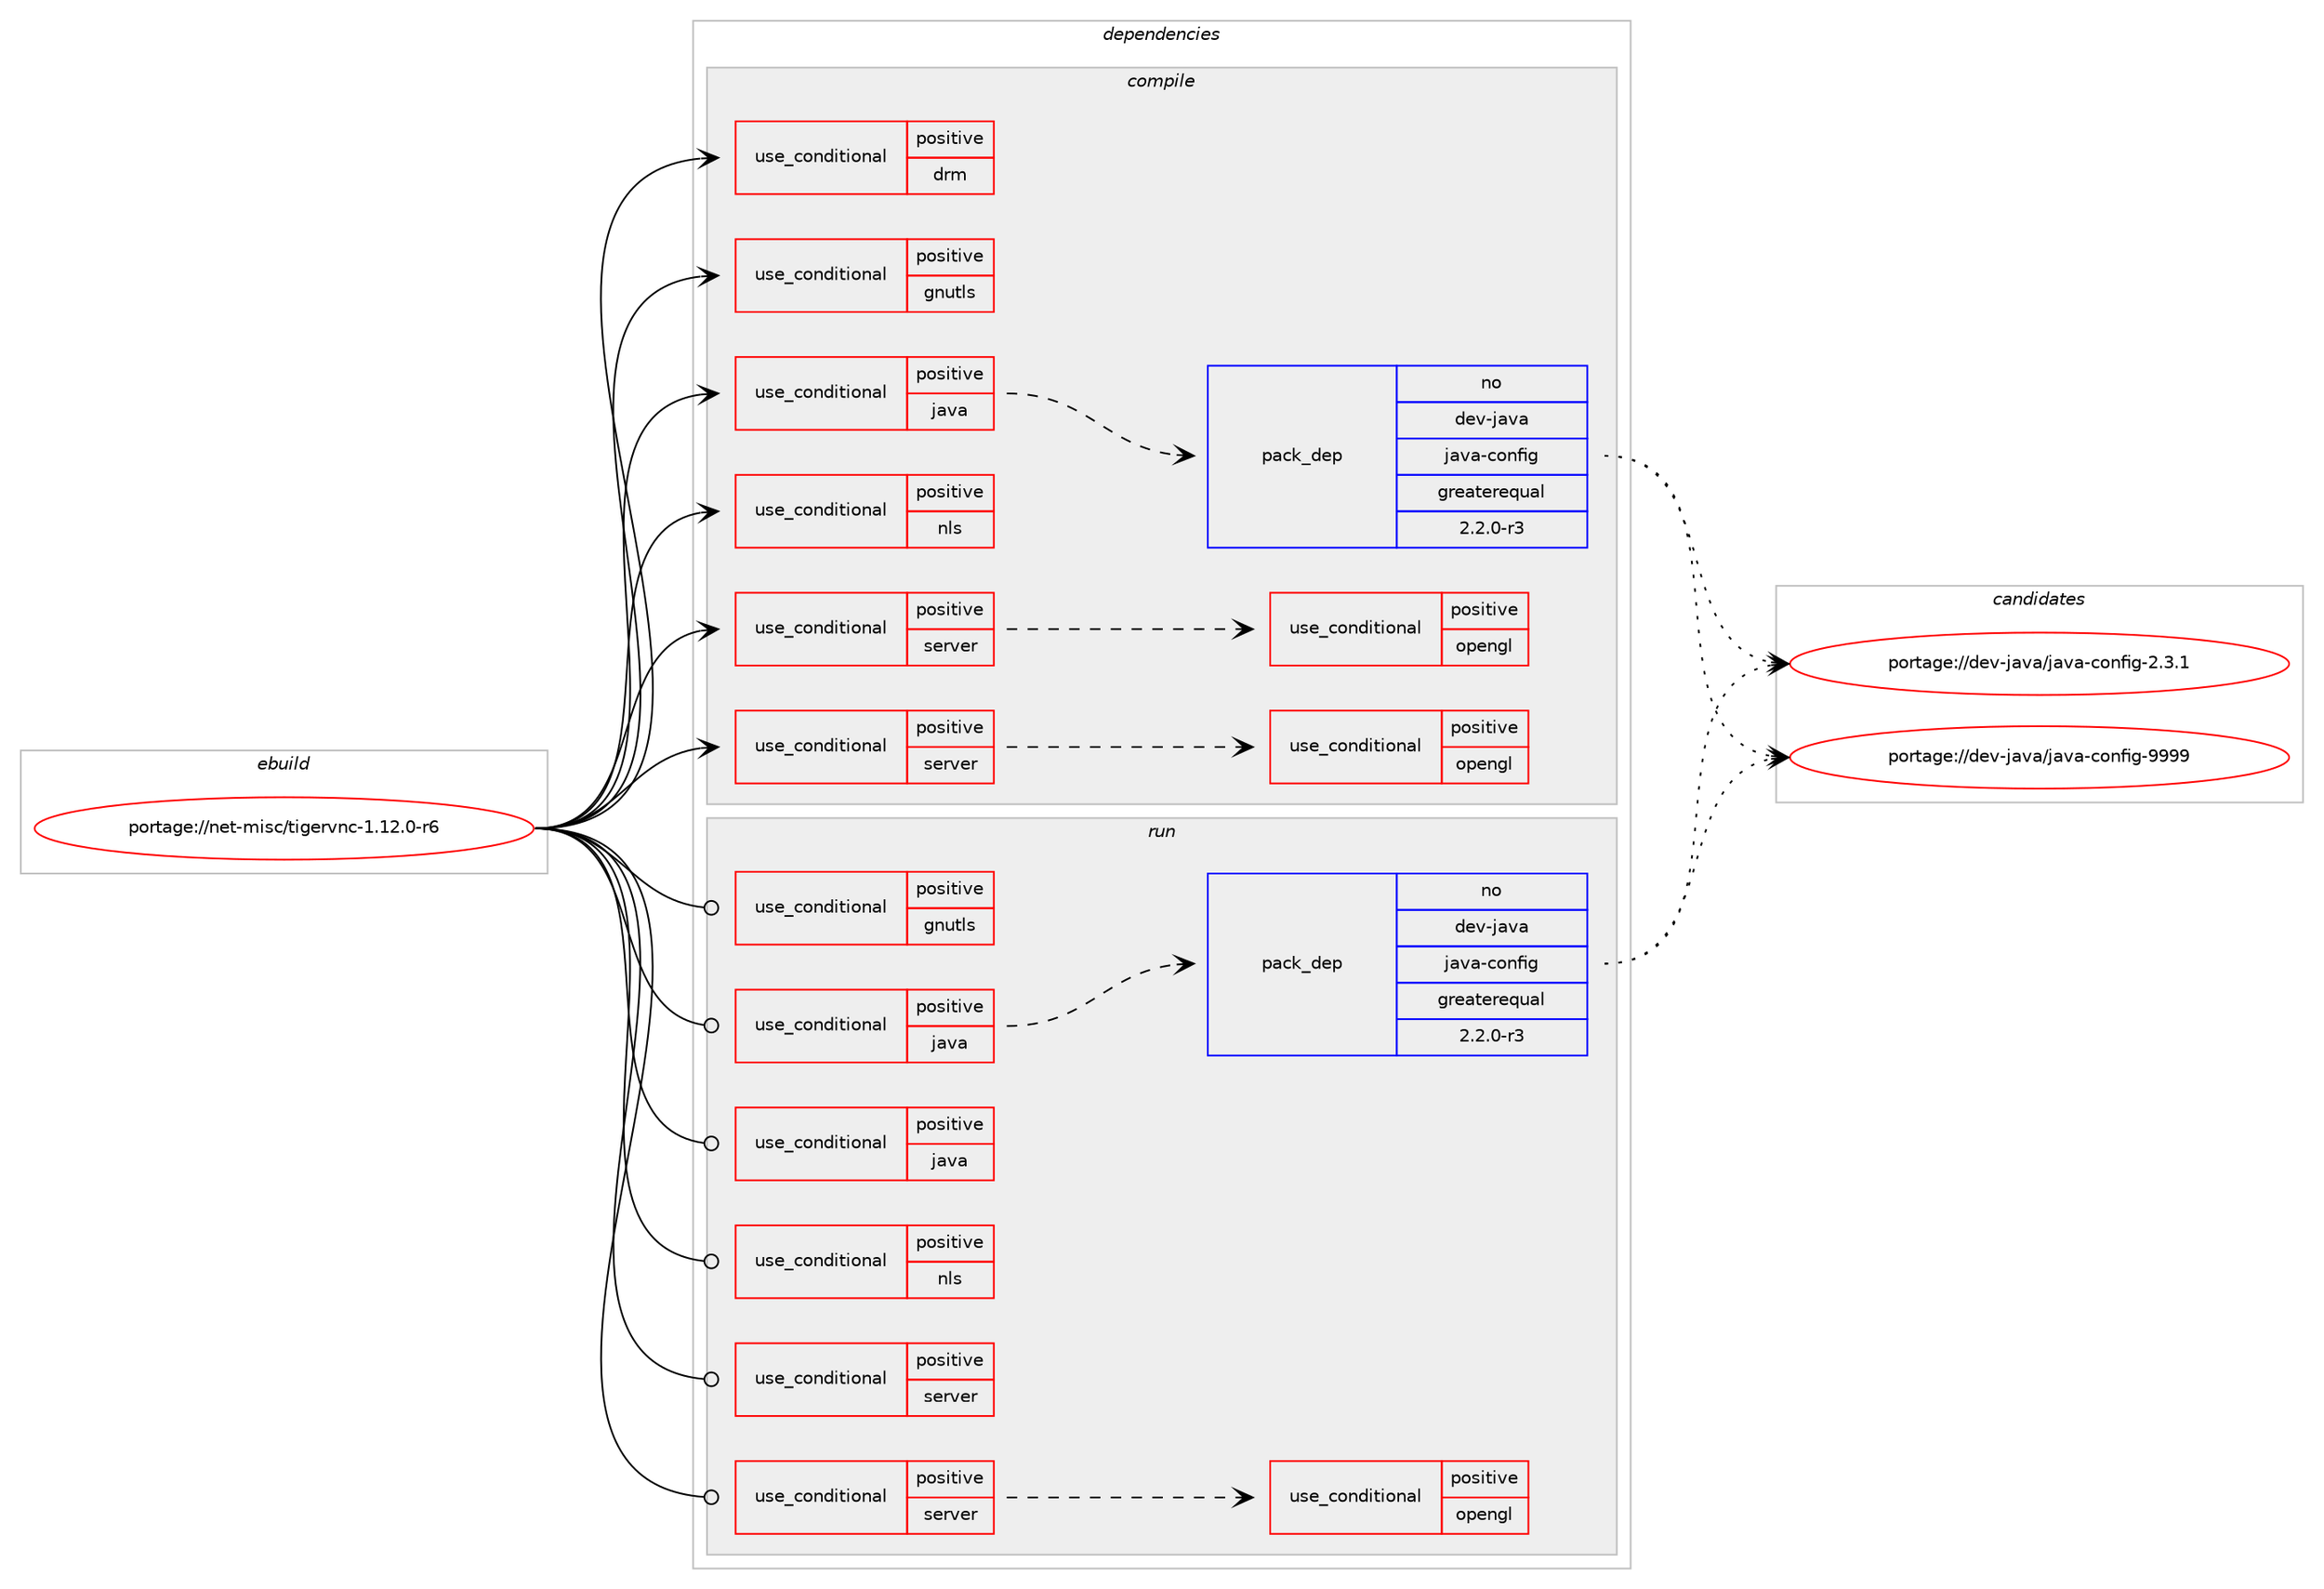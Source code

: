 digraph prolog {

# *************
# Graph options
# *************

newrank=true;
concentrate=true;
compound=true;
graph [rankdir=LR,fontname=Helvetica,fontsize=10,ranksep=1.5];#, ranksep=2.5, nodesep=0.2];
edge  [arrowhead=vee];
node  [fontname=Helvetica,fontsize=10];

# **********
# The ebuild
# **********

subgraph cluster_leftcol {
color=gray;
label=<<i>ebuild</i>>;
id [label="portage://net-misc/tigervnc-1.12.0-r6", color=red, width=4, href="../net-misc/tigervnc-1.12.0-r6.svg"];
}

# ****************
# The dependencies
# ****************

subgraph cluster_midcol {
color=gray;
label=<<i>dependencies</i>>;
subgraph cluster_compile {
fillcolor="#eeeeee";
style=filled;
label=<<i>compile</i>>;
subgraph cond1325 {
dependency1801 [label=<<TABLE BORDER="0" CELLBORDER="1" CELLSPACING="0" CELLPADDING="4"><TR><TD ROWSPAN="3" CELLPADDING="10">use_conditional</TD></TR><TR><TD>positive</TD></TR><TR><TD>drm</TD></TR></TABLE>>, shape=none, color=red];
# *** BEGIN UNKNOWN DEPENDENCY TYPE (TODO) ***
# dependency1801 -> package_dependency(portage://net-misc/tigervnc-1.12.0-r6,install,no,x11-libs,libdrm,none,[,,],[],[])
# *** END UNKNOWN DEPENDENCY TYPE (TODO) ***

}
id:e -> dependency1801:w [weight=20,style="solid",arrowhead="vee"];
subgraph cond1326 {
dependency1802 [label=<<TABLE BORDER="0" CELLBORDER="1" CELLSPACING="0" CELLPADDING="4"><TR><TD ROWSPAN="3" CELLPADDING="10">use_conditional</TD></TR><TR><TD>positive</TD></TR><TR><TD>gnutls</TD></TR></TABLE>>, shape=none, color=red];
# *** BEGIN UNKNOWN DEPENDENCY TYPE (TODO) ***
# dependency1802 -> package_dependency(portage://net-misc/tigervnc-1.12.0-r6,install,no,net-libs,gnutls,none,[,,],any_same_slot,[])
# *** END UNKNOWN DEPENDENCY TYPE (TODO) ***

}
id:e -> dependency1802:w [weight=20,style="solid",arrowhead="vee"];
subgraph cond1327 {
dependency1803 [label=<<TABLE BORDER="0" CELLBORDER="1" CELLSPACING="0" CELLPADDING="4"><TR><TD ROWSPAN="3" CELLPADDING="10">use_conditional</TD></TR><TR><TD>positive</TD></TR><TR><TD>java</TD></TR></TABLE>>, shape=none, color=red];
subgraph pack470 {
dependency1804 [label=<<TABLE BORDER="0" CELLBORDER="1" CELLSPACING="0" CELLPADDING="4" WIDTH="220"><TR><TD ROWSPAN="6" CELLPADDING="30">pack_dep</TD></TR><TR><TD WIDTH="110">no</TD></TR><TR><TD>dev-java</TD></TR><TR><TD>java-config</TD></TR><TR><TD>greaterequal</TD></TR><TR><TD>2.2.0-r3</TD></TR></TABLE>>, shape=none, color=blue];
}
dependency1803:e -> dependency1804:w [weight=20,style="dashed",arrowhead="vee"];
}
id:e -> dependency1803:w [weight=20,style="solid",arrowhead="vee"];
subgraph cond1328 {
dependency1805 [label=<<TABLE BORDER="0" CELLBORDER="1" CELLSPACING="0" CELLPADDING="4"><TR><TD ROWSPAN="3" CELLPADDING="10">use_conditional</TD></TR><TR><TD>positive</TD></TR><TR><TD>nls</TD></TR></TABLE>>, shape=none, color=red];
# *** BEGIN UNKNOWN DEPENDENCY TYPE (TODO) ***
# dependency1805 -> package_dependency(portage://net-misc/tigervnc-1.12.0-r6,install,no,virtual,libiconv,none,[,,],[],[])
# *** END UNKNOWN DEPENDENCY TYPE (TODO) ***

}
id:e -> dependency1805:w [weight=20,style="solid",arrowhead="vee"];
subgraph cond1329 {
dependency1806 [label=<<TABLE BORDER="0" CELLBORDER="1" CELLSPACING="0" CELLPADDING="4"><TR><TD ROWSPAN="3" CELLPADDING="10">use_conditional</TD></TR><TR><TD>positive</TD></TR><TR><TD>server</TD></TR></TABLE>>, shape=none, color=red];
# *** BEGIN UNKNOWN DEPENDENCY TYPE (TODO) ***
# dependency1806 -> package_dependency(portage://net-misc/tigervnc-1.12.0-r6,install,no,dev-libs,libbsd,none,[,,],[],[])
# *** END UNKNOWN DEPENDENCY TYPE (TODO) ***

# *** BEGIN UNKNOWN DEPENDENCY TYPE (TODO) ***
# dependency1806 -> package_dependency(portage://net-misc/tigervnc-1.12.0-r6,install,no,dev-libs,openssl,none,[,,],[slot(0),equal],[])
# *** END UNKNOWN DEPENDENCY TYPE (TODO) ***

# *** BEGIN UNKNOWN DEPENDENCY TYPE (TODO) ***
# dependency1806 -> package_dependency(portage://net-misc/tigervnc-1.12.0-r6,install,no,sys-libs,pam,none,[,,],[],[])
# *** END UNKNOWN DEPENDENCY TYPE (TODO) ***

# *** BEGIN UNKNOWN DEPENDENCY TYPE (TODO) ***
# dependency1806 -> package_dependency(portage://net-misc/tigervnc-1.12.0-r6,install,no,x11-libs,libXau,none,[,,],[],[])
# *** END UNKNOWN DEPENDENCY TYPE (TODO) ***

# *** BEGIN UNKNOWN DEPENDENCY TYPE (TODO) ***
# dependency1806 -> package_dependency(portage://net-misc/tigervnc-1.12.0-r6,install,no,x11-libs,libXdamage,none,[,,],[],[])
# *** END UNKNOWN DEPENDENCY TYPE (TODO) ***

# *** BEGIN UNKNOWN DEPENDENCY TYPE (TODO) ***
# dependency1806 -> package_dependency(portage://net-misc/tigervnc-1.12.0-r6,install,no,x11-libs,libXdmcp,none,[,,],[],[])
# *** END UNKNOWN DEPENDENCY TYPE (TODO) ***

# *** BEGIN UNKNOWN DEPENDENCY TYPE (TODO) ***
# dependency1806 -> package_dependency(portage://net-misc/tigervnc-1.12.0-r6,install,no,x11-libs,libXfixes,none,[,,],[],[])
# *** END UNKNOWN DEPENDENCY TYPE (TODO) ***

# *** BEGIN UNKNOWN DEPENDENCY TYPE (TODO) ***
# dependency1806 -> package_dependency(portage://net-misc/tigervnc-1.12.0-r6,install,no,x11-libs,libXfont2,none,[,,],[],[])
# *** END UNKNOWN DEPENDENCY TYPE (TODO) ***

# *** BEGIN UNKNOWN DEPENDENCY TYPE (TODO) ***
# dependency1806 -> package_dependency(portage://net-misc/tigervnc-1.12.0-r6,install,no,x11-libs,libXtst,none,[,,],[],[])
# *** END UNKNOWN DEPENDENCY TYPE (TODO) ***

# *** BEGIN UNKNOWN DEPENDENCY TYPE (TODO) ***
# dependency1806 -> package_dependency(portage://net-misc/tigervnc-1.12.0-r6,install,no,x11-libs,pixman,none,[,,],[],[])
# *** END UNKNOWN DEPENDENCY TYPE (TODO) ***

# *** BEGIN UNKNOWN DEPENDENCY TYPE (TODO) ***
# dependency1806 -> package_dependency(portage://net-misc/tigervnc-1.12.0-r6,install,no,x11-libs,xtrans,none,[,,],[],[])
# *** END UNKNOWN DEPENDENCY TYPE (TODO) ***

# *** BEGIN UNKNOWN DEPENDENCY TYPE (TODO) ***
# dependency1806 -> package_dependency(portage://net-misc/tigervnc-1.12.0-r6,install,no,x11-apps,xauth,none,[,,],[],[])
# *** END UNKNOWN DEPENDENCY TYPE (TODO) ***

# *** BEGIN UNKNOWN DEPENDENCY TYPE (TODO) ***
# dependency1806 -> package_dependency(portage://net-misc/tigervnc-1.12.0-r6,install,no,x11-apps,xinit,none,[,,],[],[])
# *** END UNKNOWN DEPENDENCY TYPE (TODO) ***

# *** BEGIN UNKNOWN DEPENDENCY TYPE (TODO) ***
# dependency1806 -> package_dependency(portage://net-misc/tigervnc-1.12.0-r6,install,no,x11-apps,xkbcomp,none,[,,],[],[])
# *** END UNKNOWN DEPENDENCY TYPE (TODO) ***

# *** BEGIN UNKNOWN DEPENDENCY TYPE (TODO) ***
# dependency1806 -> package_dependency(portage://net-misc/tigervnc-1.12.0-r6,install,no,x11-apps,xsetroot,none,[,,],[],[])
# *** END UNKNOWN DEPENDENCY TYPE (TODO) ***

# *** BEGIN UNKNOWN DEPENDENCY TYPE (TODO) ***
# dependency1806 -> package_dependency(portage://net-misc/tigervnc-1.12.0-r6,install,no,x11-misc,xkeyboard-config,none,[,,],[],[])
# *** END UNKNOWN DEPENDENCY TYPE (TODO) ***

subgraph cond1330 {
dependency1807 [label=<<TABLE BORDER="0" CELLBORDER="1" CELLSPACING="0" CELLPADDING="4"><TR><TD ROWSPAN="3" CELLPADDING="10">use_conditional</TD></TR><TR><TD>positive</TD></TR><TR><TD>opengl</TD></TR></TABLE>>, shape=none, color=red];
# *** BEGIN UNKNOWN DEPENDENCY TYPE (TODO) ***
# dependency1807 -> package_dependency(portage://net-misc/tigervnc-1.12.0-r6,install,no,media-libs,libglvnd,none,[,,],[],[use(enable(X),none)])
# *** END UNKNOWN DEPENDENCY TYPE (TODO) ***

}
dependency1806:e -> dependency1807:w [weight=20,style="dashed",arrowhead="vee"];
}
id:e -> dependency1806:w [weight=20,style="solid",arrowhead="vee"];
subgraph cond1331 {
dependency1808 [label=<<TABLE BORDER="0" CELLBORDER="1" CELLSPACING="0" CELLPADDING="4"><TR><TD ROWSPAN="3" CELLPADDING="10">use_conditional</TD></TR><TR><TD>positive</TD></TR><TR><TD>server</TD></TR></TABLE>>, shape=none, color=red];
# *** BEGIN UNKNOWN DEPENDENCY TYPE (TODO) ***
# dependency1808 -> package_dependency(portage://net-misc/tigervnc-1.12.0-r6,install,no,media-fonts,font-util,none,[,,],[],[])
# *** END UNKNOWN DEPENDENCY TYPE (TODO) ***

# *** BEGIN UNKNOWN DEPENDENCY TYPE (TODO) ***
# dependency1808 -> package_dependency(portage://net-misc/tigervnc-1.12.0-r6,install,no,x11-base,xorg-proto,none,[,,],[],[])
# *** END UNKNOWN DEPENDENCY TYPE (TODO) ***

# *** BEGIN UNKNOWN DEPENDENCY TYPE (TODO) ***
# dependency1808 -> package_dependency(portage://net-misc/tigervnc-1.12.0-r6,install,no,x11-libs,libxcvt,none,[,,],[],[])
# *** END UNKNOWN DEPENDENCY TYPE (TODO) ***

# *** BEGIN UNKNOWN DEPENDENCY TYPE (TODO) ***
# dependency1808 -> package_dependency(portage://net-misc/tigervnc-1.12.0-r6,install,no,x11-libs,libxkbfile,none,[,,],[],[])
# *** END UNKNOWN DEPENDENCY TYPE (TODO) ***

# *** BEGIN UNKNOWN DEPENDENCY TYPE (TODO) ***
# dependency1808 -> package_dependency(portage://net-misc/tigervnc-1.12.0-r6,install,no,x11-misc,util-macros,none,[,,],[],[])
# *** END UNKNOWN DEPENDENCY TYPE (TODO) ***

subgraph cond1332 {
dependency1809 [label=<<TABLE BORDER="0" CELLBORDER="1" CELLSPACING="0" CELLPADDING="4"><TR><TD ROWSPAN="3" CELLPADDING="10">use_conditional</TD></TR><TR><TD>positive</TD></TR><TR><TD>opengl</TD></TR></TABLE>>, shape=none, color=red];
# *** BEGIN UNKNOWN DEPENDENCY TYPE (TODO) ***
# dependency1809 -> package_dependency(portage://net-misc/tigervnc-1.12.0-r6,install,no,media-libs,mesa,none,[,,],[],[])
# *** END UNKNOWN DEPENDENCY TYPE (TODO) ***

}
dependency1808:e -> dependency1809:w [weight=20,style="dashed",arrowhead="vee"];
}
id:e -> dependency1808:w [weight=20,style="solid",arrowhead="vee"];
# *** BEGIN UNKNOWN DEPENDENCY TYPE (TODO) ***
# id -> package_dependency(portage://net-misc/tigervnc-1.12.0-r6,install,no,dev-util,desktop-file-utils,none,[,,],[],[])
# *** END UNKNOWN DEPENDENCY TYPE (TODO) ***

# *** BEGIN UNKNOWN DEPENDENCY TYPE (TODO) ***
# id -> package_dependency(portage://net-misc/tigervnc-1.12.0-r6,install,no,media-libs,libjpeg-turbo,none,[,,],any_same_slot,[])
# *** END UNKNOWN DEPENDENCY TYPE (TODO) ***

# *** BEGIN UNKNOWN DEPENDENCY TYPE (TODO) ***
# id -> package_dependency(portage://net-misc/tigervnc-1.12.0-r6,install,no,sys-libs,zlib,none,[,,],any_same_slot,[])
# *** END UNKNOWN DEPENDENCY TYPE (TODO) ***

# *** BEGIN UNKNOWN DEPENDENCY TYPE (TODO) ***
# id -> package_dependency(portage://net-misc/tigervnc-1.12.0-r6,install,no,x11-libs,fltk,none,[,,],[slot(1)],[])
# *** END UNKNOWN DEPENDENCY TYPE (TODO) ***

# *** BEGIN UNKNOWN DEPENDENCY TYPE (TODO) ***
# id -> package_dependency(portage://net-misc/tigervnc-1.12.0-r6,install,no,x11-libs,libX11,none,[,,],[],[])
# *** END UNKNOWN DEPENDENCY TYPE (TODO) ***

# *** BEGIN UNKNOWN DEPENDENCY TYPE (TODO) ***
# id -> package_dependency(portage://net-misc/tigervnc-1.12.0-r6,install,no,x11-libs,libXext,none,[,,],[],[])
# *** END UNKNOWN DEPENDENCY TYPE (TODO) ***

# *** BEGIN UNKNOWN DEPENDENCY TYPE (TODO) ***
# id -> package_dependency(portage://net-misc/tigervnc-1.12.0-r6,install,no,x11-libs,libXi,none,[,,],[],[])
# *** END UNKNOWN DEPENDENCY TYPE (TODO) ***

# *** BEGIN UNKNOWN DEPENDENCY TYPE (TODO) ***
# id -> package_dependency(portage://net-misc/tigervnc-1.12.0-r6,install,no,x11-libs,libXrandr,none,[,,],[],[])
# *** END UNKNOWN DEPENDENCY TYPE (TODO) ***

# *** BEGIN UNKNOWN DEPENDENCY TYPE (TODO) ***
# id -> package_dependency(portage://net-misc/tigervnc-1.12.0-r6,install,no,x11-libs,libXrender,none,[,,],[],[])
# *** END UNKNOWN DEPENDENCY TYPE (TODO) ***

# *** BEGIN UNKNOWN DEPENDENCY TYPE (TODO) ***
# id -> package_dependency(portage://net-misc/tigervnc-1.12.0-r6,install,no,x11-libs,pixman,none,[,,],[],[])
# *** END UNKNOWN DEPENDENCY TYPE (TODO) ***

# *** BEGIN UNKNOWN DEPENDENCY TYPE (TODO) ***
# id -> package_dependency(portage://net-misc/tigervnc-1.12.0-r6,install,no,x11-misc,shared-mime-info,none,[,,],[],[])
# *** END UNKNOWN DEPENDENCY TYPE (TODO) ***

}
subgraph cluster_compileandrun {
fillcolor="#eeeeee";
style=filled;
label=<<i>compile and run</i>>;
}
subgraph cluster_run {
fillcolor="#eeeeee";
style=filled;
label=<<i>run</i>>;
subgraph cond1333 {
dependency1810 [label=<<TABLE BORDER="0" CELLBORDER="1" CELLSPACING="0" CELLPADDING="4"><TR><TD ROWSPAN="3" CELLPADDING="10">use_conditional</TD></TR><TR><TD>positive</TD></TR><TR><TD>gnutls</TD></TR></TABLE>>, shape=none, color=red];
# *** BEGIN UNKNOWN DEPENDENCY TYPE (TODO) ***
# dependency1810 -> package_dependency(portage://net-misc/tigervnc-1.12.0-r6,run,no,net-libs,gnutls,none,[,,],any_same_slot,[])
# *** END UNKNOWN DEPENDENCY TYPE (TODO) ***

}
id:e -> dependency1810:w [weight=20,style="solid",arrowhead="odot"];
subgraph cond1334 {
dependency1811 [label=<<TABLE BORDER="0" CELLBORDER="1" CELLSPACING="0" CELLPADDING="4"><TR><TD ROWSPAN="3" CELLPADDING="10">use_conditional</TD></TR><TR><TD>positive</TD></TR><TR><TD>java</TD></TR></TABLE>>, shape=none, color=red];
subgraph pack471 {
dependency1812 [label=<<TABLE BORDER="0" CELLBORDER="1" CELLSPACING="0" CELLPADDING="4" WIDTH="220"><TR><TD ROWSPAN="6" CELLPADDING="30">pack_dep</TD></TR><TR><TD WIDTH="110">no</TD></TR><TR><TD>dev-java</TD></TR><TR><TD>java-config</TD></TR><TR><TD>greaterequal</TD></TR><TR><TD>2.2.0-r3</TD></TR></TABLE>>, shape=none, color=blue];
}
dependency1811:e -> dependency1812:w [weight=20,style="dashed",arrowhead="vee"];
}
id:e -> dependency1811:w [weight=20,style="solid",arrowhead="odot"];
subgraph cond1335 {
dependency1813 [label=<<TABLE BORDER="0" CELLBORDER="1" CELLSPACING="0" CELLPADDING="4"><TR><TD ROWSPAN="3" CELLPADDING="10">use_conditional</TD></TR><TR><TD>positive</TD></TR><TR><TD>java</TD></TR></TABLE>>, shape=none, color=red];
# *** BEGIN UNKNOWN DEPENDENCY TYPE (TODO) ***
# dependency1813 -> package_dependency(portage://net-misc/tigervnc-1.12.0-r6,run,no,virtual,jre,none,[,,],[slot(1.8)],[])
# *** END UNKNOWN DEPENDENCY TYPE (TODO) ***

}
id:e -> dependency1813:w [weight=20,style="solid",arrowhead="odot"];
subgraph cond1336 {
dependency1814 [label=<<TABLE BORDER="0" CELLBORDER="1" CELLSPACING="0" CELLPADDING="4"><TR><TD ROWSPAN="3" CELLPADDING="10">use_conditional</TD></TR><TR><TD>positive</TD></TR><TR><TD>nls</TD></TR></TABLE>>, shape=none, color=red];
# *** BEGIN UNKNOWN DEPENDENCY TYPE (TODO) ***
# dependency1814 -> package_dependency(portage://net-misc/tigervnc-1.12.0-r6,run,no,virtual,libiconv,none,[,,],[],[])
# *** END UNKNOWN DEPENDENCY TYPE (TODO) ***

}
id:e -> dependency1814:w [weight=20,style="solid",arrowhead="odot"];
subgraph cond1337 {
dependency1815 [label=<<TABLE BORDER="0" CELLBORDER="1" CELLSPACING="0" CELLPADDING="4"><TR><TD ROWSPAN="3" CELLPADDING="10">use_conditional</TD></TR><TR><TD>positive</TD></TR><TR><TD>server</TD></TR></TABLE>>, shape=none, color=red];
# *** BEGIN UNKNOWN DEPENDENCY TYPE (TODO) ***
# dependency1815 -> package_dependency(portage://net-misc/tigervnc-1.12.0-r6,run,no,dev-lang,perl,none,[,,],[],[])
# *** END UNKNOWN DEPENDENCY TYPE (TODO) ***

# *** BEGIN UNKNOWN DEPENDENCY TYPE (TODO) ***
# dependency1815 -> package_dependency(portage://net-misc/tigervnc-1.12.0-r6,run,no,sys-process,psmisc,none,[,,],[],[])
# *** END UNKNOWN DEPENDENCY TYPE (TODO) ***

}
id:e -> dependency1815:w [weight=20,style="solid",arrowhead="odot"];
subgraph cond1338 {
dependency1816 [label=<<TABLE BORDER="0" CELLBORDER="1" CELLSPACING="0" CELLPADDING="4"><TR><TD ROWSPAN="3" CELLPADDING="10">use_conditional</TD></TR><TR><TD>positive</TD></TR><TR><TD>server</TD></TR></TABLE>>, shape=none, color=red];
# *** BEGIN UNKNOWN DEPENDENCY TYPE (TODO) ***
# dependency1816 -> package_dependency(portage://net-misc/tigervnc-1.12.0-r6,run,no,dev-libs,libbsd,none,[,,],[],[])
# *** END UNKNOWN DEPENDENCY TYPE (TODO) ***

# *** BEGIN UNKNOWN DEPENDENCY TYPE (TODO) ***
# dependency1816 -> package_dependency(portage://net-misc/tigervnc-1.12.0-r6,run,no,dev-libs,openssl,none,[,,],[slot(0),equal],[])
# *** END UNKNOWN DEPENDENCY TYPE (TODO) ***

# *** BEGIN UNKNOWN DEPENDENCY TYPE (TODO) ***
# dependency1816 -> package_dependency(portage://net-misc/tigervnc-1.12.0-r6,run,no,sys-libs,pam,none,[,,],[],[])
# *** END UNKNOWN DEPENDENCY TYPE (TODO) ***

# *** BEGIN UNKNOWN DEPENDENCY TYPE (TODO) ***
# dependency1816 -> package_dependency(portage://net-misc/tigervnc-1.12.0-r6,run,no,x11-libs,libXau,none,[,,],[],[])
# *** END UNKNOWN DEPENDENCY TYPE (TODO) ***

# *** BEGIN UNKNOWN DEPENDENCY TYPE (TODO) ***
# dependency1816 -> package_dependency(portage://net-misc/tigervnc-1.12.0-r6,run,no,x11-libs,libXdamage,none,[,,],[],[])
# *** END UNKNOWN DEPENDENCY TYPE (TODO) ***

# *** BEGIN UNKNOWN DEPENDENCY TYPE (TODO) ***
# dependency1816 -> package_dependency(portage://net-misc/tigervnc-1.12.0-r6,run,no,x11-libs,libXdmcp,none,[,,],[],[])
# *** END UNKNOWN DEPENDENCY TYPE (TODO) ***

# *** BEGIN UNKNOWN DEPENDENCY TYPE (TODO) ***
# dependency1816 -> package_dependency(portage://net-misc/tigervnc-1.12.0-r6,run,no,x11-libs,libXfixes,none,[,,],[],[])
# *** END UNKNOWN DEPENDENCY TYPE (TODO) ***

# *** BEGIN UNKNOWN DEPENDENCY TYPE (TODO) ***
# dependency1816 -> package_dependency(portage://net-misc/tigervnc-1.12.0-r6,run,no,x11-libs,libXfont2,none,[,,],[],[])
# *** END UNKNOWN DEPENDENCY TYPE (TODO) ***

# *** BEGIN UNKNOWN DEPENDENCY TYPE (TODO) ***
# dependency1816 -> package_dependency(portage://net-misc/tigervnc-1.12.0-r6,run,no,x11-libs,libXtst,none,[,,],[],[])
# *** END UNKNOWN DEPENDENCY TYPE (TODO) ***

# *** BEGIN UNKNOWN DEPENDENCY TYPE (TODO) ***
# dependency1816 -> package_dependency(portage://net-misc/tigervnc-1.12.0-r6,run,no,x11-libs,pixman,none,[,,],[],[])
# *** END UNKNOWN DEPENDENCY TYPE (TODO) ***

# *** BEGIN UNKNOWN DEPENDENCY TYPE (TODO) ***
# dependency1816 -> package_dependency(portage://net-misc/tigervnc-1.12.0-r6,run,no,x11-libs,xtrans,none,[,,],[],[])
# *** END UNKNOWN DEPENDENCY TYPE (TODO) ***

# *** BEGIN UNKNOWN DEPENDENCY TYPE (TODO) ***
# dependency1816 -> package_dependency(portage://net-misc/tigervnc-1.12.0-r6,run,no,x11-apps,xauth,none,[,,],[],[])
# *** END UNKNOWN DEPENDENCY TYPE (TODO) ***

# *** BEGIN UNKNOWN DEPENDENCY TYPE (TODO) ***
# dependency1816 -> package_dependency(portage://net-misc/tigervnc-1.12.0-r6,run,no,x11-apps,xinit,none,[,,],[],[])
# *** END UNKNOWN DEPENDENCY TYPE (TODO) ***

# *** BEGIN UNKNOWN DEPENDENCY TYPE (TODO) ***
# dependency1816 -> package_dependency(portage://net-misc/tigervnc-1.12.0-r6,run,no,x11-apps,xkbcomp,none,[,,],[],[])
# *** END UNKNOWN DEPENDENCY TYPE (TODO) ***

# *** BEGIN UNKNOWN DEPENDENCY TYPE (TODO) ***
# dependency1816 -> package_dependency(portage://net-misc/tigervnc-1.12.0-r6,run,no,x11-apps,xsetroot,none,[,,],[],[])
# *** END UNKNOWN DEPENDENCY TYPE (TODO) ***

# *** BEGIN UNKNOWN DEPENDENCY TYPE (TODO) ***
# dependency1816 -> package_dependency(portage://net-misc/tigervnc-1.12.0-r6,run,no,x11-misc,xkeyboard-config,none,[,,],[],[])
# *** END UNKNOWN DEPENDENCY TYPE (TODO) ***

subgraph cond1339 {
dependency1817 [label=<<TABLE BORDER="0" CELLBORDER="1" CELLSPACING="0" CELLPADDING="4"><TR><TD ROWSPAN="3" CELLPADDING="10">use_conditional</TD></TR><TR><TD>positive</TD></TR><TR><TD>opengl</TD></TR></TABLE>>, shape=none, color=red];
# *** BEGIN UNKNOWN DEPENDENCY TYPE (TODO) ***
# dependency1817 -> package_dependency(portage://net-misc/tigervnc-1.12.0-r6,run,no,media-libs,libglvnd,none,[,,],[],[use(enable(X),none)])
# *** END UNKNOWN DEPENDENCY TYPE (TODO) ***

}
dependency1816:e -> dependency1817:w [weight=20,style="dashed",arrowhead="vee"];
}
id:e -> dependency1816:w [weight=20,style="solid",arrowhead="odot"];
# *** BEGIN UNKNOWN DEPENDENCY TYPE (TODO) ***
# id -> package_dependency(portage://net-misc/tigervnc-1.12.0-r6,run,no,media-libs,libjpeg-turbo,none,[,,],any_same_slot,[])
# *** END UNKNOWN DEPENDENCY TYPE (TODO) ***

# *** BEGIN UNKNOWN DEPENDENCY TYPE (TODO) ***
# id -> package_dependency(portage://net-misc/tigervnc-1.12.0-r6,run,no,sys-libs,zlib,none,[,,],any_same_slot,[])
# *** END UNKNOWN DEPENDENCY TYPE (TODO) ***

# *** BEGIN UNKNOWN DEPENDENCY TYPE (TODO) ***
# id -> package_dependency(portage://net-misc/tigervnc-1.12.0-r6,run,no,x11-libs,fltk,none,[,,],[slot(1)],[])
# *** END UNKNOWN DEPENDENCY TYPE (TODO) ***

# *** BEGIN UNKNOWN DEPENDENCY TYPE (TODO) ***
# id -> package_dependency(portage://net-misc/tigervnc-1.12.0-r6,run,no,x11-libs,libX11,none,[,,],[],[])
# *** END UNKNOWN DEPENDENCY TYPE (TODO) ***

# *** BEGIN UNKNOWN DEPENDENCY TYPE (TODO) ***
# id -> package_dependency(portage://net-misc/tigervnc-1.12.0-r6,run,no,x11-libs,libXext,none,[,,],[],[])
# *** END UNKNOWN DEPENDENCY TYPE (TODO) ***

# *** BEGIN UNKNOWN DEPENDENCY TYPE (TODO) ***
# id -> package_dependency(portage://net-misc/tigervnc-1.12.0-r6,run,no,x11-libs,libXi,none,[,,],[],[])
# *** END UNKNOWN DEPENDENCY TYPE (TODO) ***

# *** BEGIN UNKNOWN DEPENDENCY TYPE (TODO) ***
# id -> package_dependency(portage://net-misc/tigervnc-1.12.0-r6,run,no,x11-libs,libXrandr,none,[,,],[],[])
# *** END UNKNOWN DEPENDENCY TYPE (TODO) ***

# *** BEGIN UNKNOWN DEPENDENCY TYPE (TODO) ***
# id -> package_dependency(portage://net-misc/tigervnc-1.12.0-r6,run,no,x11-libs,libXrender,none,[,,],[],[])
# *** END UNKNOWN DEPENDENCY TYPE (TODO) ***

# *** BEGIN UNKNOWN DEPENDENCY TYPE (TODO) ***
# id -> package_dependency(portage://net-misc/tigervnc-1.12.0-r6,run,no,x11-libs,pixman,none,[,,],[],[])
# *** END UNKNOWN DEPENDENCY TYPE (TODO) ***

}
}

# **************
# The candidates
# **************

subgraph cluster_choices {
rank=same;
color=gray;
label=<<i>candidates</i>>;

subgraph choice470 {
color=black;
nodesep=1;
choice1001011184510697118974710697118974599111110102105103455046514649 [label="portage://dev-java/java-config-2.3.1", color=red, width=4,href="../dev-java/java-config-2.3.1.svg"];
choice10010111845106971189747106971189745991111101021051034557575757 [label="portage://dev-java/java-config-9999", color=red, width=4,href="../dev-java/java-config-9999.svg"];
dependency1804:e -> choice1001011184510697118974710697118974599111110102105103455046514649:w [style=dotted,weight="100"];
dependency1804:e -> choice10010111845106971189747106971189745991111101021051034557575757:w [style=dotted,weight="100"];
}
subgraph choice471 {
color=black;
nodesep=1;
choice1001011184510697118974710697118974599111110102105103455046514649 [label="portage://dev-java/java-config-2.3.1", color=red, width=4,href="../dev-java/java-config-2.3.1.svg"];
choice10010111845106971189747106971189745991111101021051034557575757 [label="portage://dev-java/java-config-9999", color=red, width=4,href="../dev-java/java-config-9999.svg"];
dependency1812:e -> choice1001011184510697118974710697118974599111110102105103455046514649:w [style=dotted,weight="100"];
dependency1812:e -> choice10010111845106971189747106971189745991111101021051034557575757:w [style=dotted,weight="100"];
}
}

}
